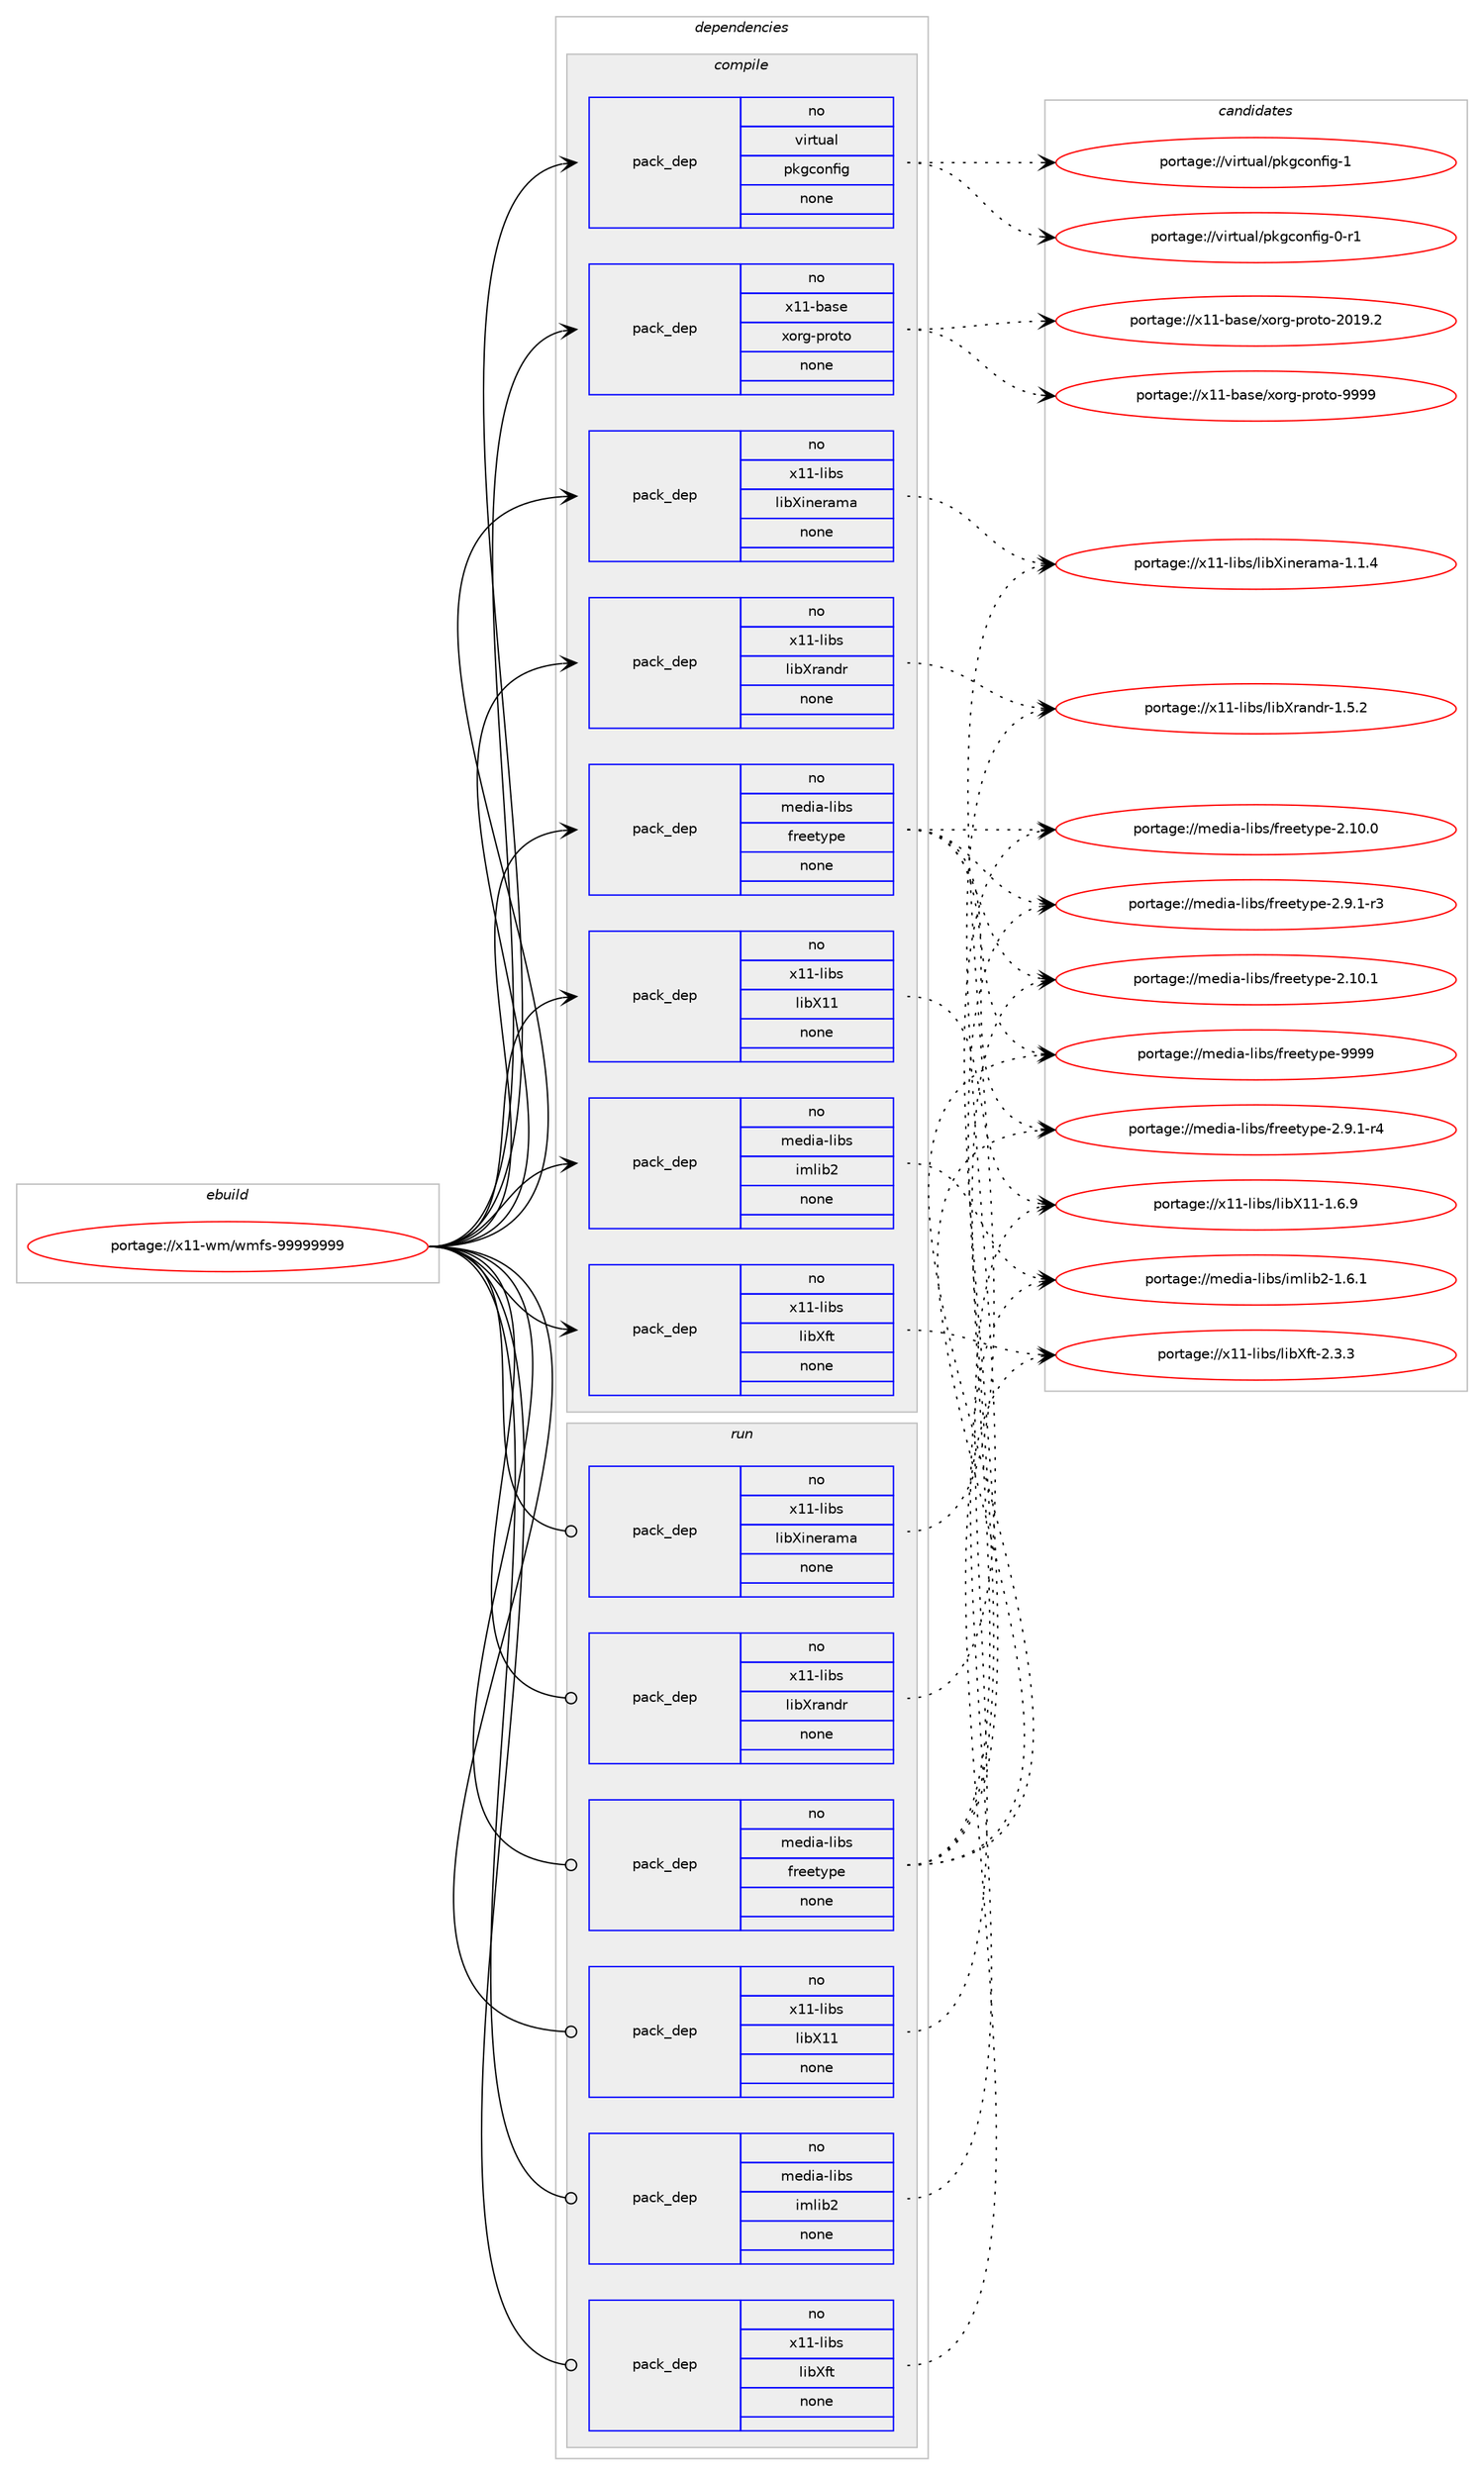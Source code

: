 digraph prolog {

# *************
# Graph options
# *************

newrank=true;
concentrate=true;
compound=true;
graph [rankdir=LR,fontname=Helvetica,fontsize=10,ranksep=1.5];#, ranksep=2.5, nodesep=0.2];
edge  [arrowhead=vee];
node  [fontname=Helvetica,fontsize=10];

# **********
# The ebuild
# **********

subgraph cluster_leftcol {
color=gray;
rank=same;
label=<<i>ebuild</i>>;
id [label="portage://x11-wm/wmfs-99999999", color=red, width=4, href="../x11-wm/wmfs-99999999.svg"];
}

# ****************
# The dependencies
# ****************

subgraph cluster_midcol {
color=gray;
label=<<i>dependencies</i>>;
subgraph cluster_compile {
fillcolor="#eeeeee";
style=filled;
label=<<i>compile</i>>;
subgraph pack2072 {
dependency2495 [label=<<TABLE BORDER="0" CELLBORDER="1" CELLSPACING="0" CELLPADDING="4" WIDTH="220"><TR><TD ROWSPAN="6" CELLPADDING="30">pack_dep</TD></TR><TR><TD WIDTH="110">no</TD></TR><TR><TD>media-libs</TD></TR><TR><TD>freetype</TD></TR><TR><TD>none</TD></TR><TR><TD></TD></TR></TABLE>>, shape=none, color=blue];
}
id:e -> dependency2495:w [weight=20,style="solid",arrowhead="vee"];
subgraph pack2073 {
dependency2496 [label=<<TABLE BORDER="0" CELLBORDER="1" CELLSPACING="0" CELLPADDING="4" WIDTH="220"><TR><TD ROWSPAN="6" CELLPADDING="30">pack_dep</TD></TR><TR><TD WIDTH="110">no</TD></TR><TR><TD>media-libs</TD></TR><TR><TD>imlib2</TD></TR><TR><TD>none</TD></TR><TR><TD></TD></TR></TABLE>>, shape=none, color=blue];
}
id:e -> dependency2496:w [weight=20,style="solid",arrowhead="vee"];
subgraph pack2074 {
dependency2497 [label=<<TABLE BORDER="0" CELLBORDER="1" CELLSPACING="0" CELLPADDING="4" WIDTH="220"><TR><TD ROWSPAN="6" CELLPADDING="30">pack_dep</TD></TR><TR><TD WIDTH="110">no</TD></TR><TR><TD>virtual</TD></TR><TR><TD>pkgconfig</TD></TR><TR><TD>none</TD></TR><TR><TD></TD></TR></TABLE>>, shape=none, color=blue];
}
id:e -> dependency2497:w [weight=20,style="solid",arrowhead="vee"];
subgraph pack2075 {
dependency2498 [label=<<TABLE BORDER="0" CELLBORDER="1" CELLSPACING="0" CELLPADDING="4" WIDTH="220"><TR><TD ROWSPAN="6" CELLPADDING="30">pack_dep</TD></TR><TR><TD WIDTH="110">no</TD></TR><TR><TD>x11-base</TD></TR><TR><TD>xorg-proto</TD></TR><TR><TD>none</TD></TR><TR><TD></TD></TR></TABLE>>, shape=none, color=blue];
}
id:e -> dependency2498:w [weight=20,style="solid",arrowhead="vee"];
subgraph pack2076 {
dependency2499 [label=<<TABLE BORDER="0" CELLBORDER="1" CELLSPACING="0" CELLPADDING="4" WIDTH="220"><TR><TD ROWSPAN="6" CELLPADDING="30">pack_dep</TD></TR><TR><TD WIDTH="110">no</TD></TR><TR><TD>x11-libs</TD></TR><TR><TD>libX11</TD></TR><TR><TD>none</TD></TR><TR><TD></TD></TR></TABLE>>, shape=none, color=blue];
}
id:e -> dependency2499:w [weight=20,style="solid",arrowhead="vee"];
subgraph pack2077 {
dependency2500 [label=<<TABLE BORDER="0" CELLBORDER="1" CELLSPACING="0" CELLPADDING="4" WIDTH="220"><TR><TD ROWSPAN="6" CELLPADDING="30">pack_dep</TD></TR><TR><TD WIDTH="110">no</TD></TR><TR><TD>x11-libs</TD></TR><TR><TD>libXft</TD></TR><TR><TD>none</TD></TR><TR><TD></TD></TR></TABLE>>, shape=none, color=blue];
}
id:e -> dependency2500:w [weight=20,style="solid",arrowhead="vee"];
subgraph pack2078 {
dependency2501 [label=<<TABLE BORDER="0" CELLBORDER="1" CELLSPACING="0" CELLPADDING="4" WIDTH="220"><TR><TD ROWSPAN="6" CELLPADDING="30">pack_dep</TD></TR><TR><TD WIDTH="110">no</TD></TR><TR><TD>x11-libs</TD></TR><TR><TD>libXinerama</TD></TR><TR><TD>none</TD></TR><TR><TD></TD></TR></TABLE>>, shape=none, color=blue];
}
id:e -> dependency2501:w [weight=20,style="solid",arrowhead="vee"];
subgraph pack2079 {
dependency2502 [label=<<TABLE BORDER="0" CELLBORDER="1" CELLSPACING="0" CELLPADDING="4" WIDTH="220"><TR><TD ROWSPAN="6" CELLPADDING="30">pack_dep</TD></TR><TR><TD WIDTH="110">no</TD></TR><TR><TD>x11-libs</TD></TR><TR><TD>libXrandr</TD></TR><TR><TD>none</TD></TR><TR><TD></TD></TR></TABLE>>, shape=none, color=blue];
}
id:e -> dependency2502:w [weight=20,style="solid",arrowhead="vee"];
}
subgraph cluster_compileandrun {
fillcolor="#eeeeee";
style=filled;
label=<<i>compile and run</i>>;
}
subgraph cluster_run {
fillcolor="#eeeeee";
style=filled;
label=<<i>run</i>>;
subgraph pack2080 {
dependency2503 [label=<<TABLE BORDER="0" CELLBORDER="1" CELLSPACING="0" CELLPADDING="4" WIDTH="220"><TR><TD ROWSPAN="6" CELLPADDING="30">pack_dep</TD></TR><TR><TD WIDTH="110">no</TD></TR><TR><TD>media-libs</TD></TR><TR><TD>freetype</TD></TR><TR><TD>none</TD></TR><TR><TD></TD></TR></TABLE>>, shape=none, color=blue];
}
id:e -> dependency2503:w [weight=20,style="solid",arrowhead="odot"];
subgraph pack2081 {
dependency2504 [label=<<TABLE BORDER="0" CELLBORDER="1" CELLSPACING="0" CELLPADDING="4" WIDTH="220"><TR><TD ROWSPAN="6" CELLPADDING="30">pack_dep</TD></TR><TR><TD WIDTH="110">no</TD></TR><TR><TD>media-libs</TD></TR><TR><TD>imlib2</TD></TR><TR><TD>none</TD></TR><TR><TD></TD></TR></TABLE>>, shape=none, color=blue];
}
id:e -> dependency2504:w [weight=20,style="solid",arrowhead="odot"];
subgraph pack2082 {
dependency2505 [label=<<TABLE BORDER="0" CELLBORDER="1" CELLSPACING="0" CELLPADDING="4" WIDTH="220"><TR><TD ROWSPAN="6" CELLPADDING="30">pack_dep</TD></TR><TR><TD WIDTH="110">no</TD></TR><TR><TD>x11-libs</TD></TR><TR><TD>libX11</TD></TR><TR><TD>none</TD></TR><TR><TD></TD></TR></TABLE>>, shape=none, color=blue];
}
id:e -> dependency2505:w [weight=20,style="solid",arrowhead="odot"];
subgraph pack2083 {
dependency2506 [label=<<TABLE BORDER="0" CELLBORDER="1" CELLSPACING="0" CELLPADDING="4" WIDTH="220"><TR><TD ROWSPAN="6" CELLPADDING="30">pack_dep</TD></TR><TR><TD WIDTH="110">no</TD></TR><TR><TD>x11-libs</TD></TR><TR><TD>libXft</TD></TR><TR><TD>none</TD></TR><TR><TD></TD></TR></TABLE>>, shape=none, color=blue];
}
id:e -> dependency2506:w [weight=20,style="solid",arrowhead="odot"];
subgraph pack2084 {
dependency2507 [label=<<TABLE BORDER="0" CELLBORDER="1" CELLSPACING="0" CELLPADDING="4" WIDTH="220"><TR><TD ROWSPAN="6" CELLPADDING="30">pack_dep</TD></TR><TR><TD WIDTH="110">no</TD></TR><TR><TD>x11-libs</TD></TR><TR><TD>libXinerama</TD></TR><TR><TD>none</TD></TR><TR><TD></TD></TR></TABLE>>, shape=none, color=blue];
}
id:e -> dependency2507:w [weight=20,style="solid",arrowhead="odot"];
subgraph pack2085 {
dependency2508 [label=<<TABLE BORDER="0" CELLBORDER="1" CELLSPACING="0" CELLPADDING="4" WIDTH="220"><TR><TD ROWSPAN="6" CELLPADDING="30">pack_dep</TD></TR><TR><TD WIDTH="110">no</TD></TR><TR><TD>x11-libs</TD></TR><TR><TD>libXrandr</TD></TR><TR><TD>none</TD></TR><TR><TD></TD></TR></TABLE>>, shape=none, color=blue];
}
id:e -> dependency2508:w [weight=20,style="solid",arrowhead="odot"];
}
}

# **************
# The candidates
# **************

subgraph cluster_choices {
rank=same;
color=gray;
label=<<i>candidates</i>>;

subgraph choice2072 {
color=black;
nodesep=1;
choice109101100105974510810598115471021141011011161211121014557575757 [label="portage://media-libs/freetype-9999", color=red, width=4,href="../media-libs/freetype-9999.svg"];
choice109101100105974510810598115471021141011011161211121014550465746494511452 [label="portage://media-libs/freetype-2.9.1-r4", color=red, width=4,href="../media-libs/freetype-2.9.1-r4.svg"];
choice109101100105974510810598115471021141011011161211121014550465746494511451 [label="portage://media-libs/freetype-2.9.1-r3", color=red, width=4,href="../media-libs/freetype-2.9.1-r3.svg"];
choice1091011001059745108105981154710211410110111612111210145504649484649 [label="portage://media-libs/freetype-2.10.1", color=red, width=4,href="../media-libs/freetype-2.10.1.svg"];
choice1091011001059745108105981154710211410110111612111210145504649484648 [label="portage://media-libs/freetype-2.10.0", color=red, width=4,href="../media-libs/freetype-2.10.0.svg"];
dependency2495:e -> choice109101100105974510810598115471021141011011161211121014557575757:w [style=dotted,weight="100"];
dependency2495:e -> choice109101100105974510810598115471021141011011161211121014550465746494511452:w [style=dotted,weight="100"];
dependency2495:e -> choice109101100105974510810598115471021141011011161211121014550465746494511451:w [style=dotted,weight="100"];
dependency2495:e -> choice1091011001059745108105981154710211410110111612111210145504649484649:w [style=dotted,weight="100"];
dependency2495:e -> choice1091011001059745108105981154710211410110111612111210145504649484648:w [style=dotted,weight="100"];
}
subgraph choice2073 {
color=black;
nodesep=1;
choice109101100105974510810598115471051091081059850454946544649 [label="portage://media-libs/imlib2-1.6.1", color=red, width=4,href="../media-libs/imlib2-1.6.1.svg"];
dependency2496:e -> choice109101100105974510810598115471051091081059850454946544649:w [style=dotted,weight="100"];
}
subgraph choice2074 {
color=black;
nodesep=1;
choice1181051141161179710847112107103991111101021051034549 [label="portage://virtual/pkgconfig-1", color=red, width=4,href="../virtual/pkgconfig-1.svg"];
choice11810511411611797108471121071039911111010210510345484511449 [label="portage://virtual/pkgconfig-0-r1", color=red, width=4,href="../virtual/pkgconfig-0-r1.svg"];
dependency2497:e -> choice1181051141161179710847112107103991111101021051034549:w [style=dotted,weight="100"];
dependency2497:e -> choice11810511411611797108471121071039911111010210510345484511449:w [style=dotted,weight="100"];
}
subgraph choice2075 {
color=black;
nodesep=1;
choice120494945989711510147120111114103451121141111161114557575757 [label="portage://x11-base/xorg-proto-9999", color=red, width=4,href="../x11-base/xorg-proto-9999.svg"];
choice1204949459897115101471201111141034511211411111611145504849574650 [label="portage://x11-base/xorg-proto-2019.2", color=red, width=4,href="../x11-base/xorg-proto-2019.2.svg"];
dependency2498:e -> choice120494945989711510147120111114103451121141111161114557575757:w [style=dotted,weight="100"];
dependency2498:e -> choice1204949459897115101471201111141034511211411111611145504849574650:w [style=dotted,weight="100"];
}
subgraph choice2076 {
color=black;
nodesep=1;
choice120494945108105981154710810598884949454946544657 [label="portage://x11-libs/libX11-1.6.9", color=red, width=4,href="../x11-libs/libX11-1.6.9.svg"];
dependency2499:e -> choice120494945108105981154710810598884949454946544657:w [style=dotted,weight="100"];
}
subgraph choice2077 {
color=black;
nodesep=1;
choice12049494510810598115471081059888102116455046514651 [label="portage://x11-libs/libXft-2.3.3", color=red, width=4,href="../x11-libs/libXft-2.3.3.svg"];
dependency2500:e -> choice12049494510810598115471081059888102116455046514651:w [style=dotted,weight="100"];
}
subgraph choice2078 {
color=black;
nodesep=1;
choice120494945108105981154710810598881051101011149710997454946494652 [label="portage://x11-libs/libXinerama-1.1.4", color=red, width=4,href="../x11-libs/libXinerama-1.1.4.svg"];
dependency2501:e -> choice120494945108105981154710810598881051101011149710997454946494652:w [style=dotted,weight="100"];
}
subgraph choice2079 {
color=black;
nodesep=1;
choice1204949451081059811547108105988811497110100114454946534650 [label="portage://x11-libs/libXrandr-1.5.2", color=red, width=4,href="../x11-libs/libXrandr-1.5.2.svg"];
dependency2502:e -> choice1204949451081059811547108105988811497110100114454946534650:w [style=dotted,weight="100"];
}
subgraph choice2080 {
color=black;
nodesep=1;
choice109101100105974510810598115471021141011011161211121014557575757 [label="portage://media-libs/freetype-9999", color=red, width=4,href="../media-libs/freetype-9999.svg"];
choice109101100105974510810598115471021141011011161211121014550465746494511452 [label="portage://media-libs/freetype-2.9.1-r4", color=red, width=4,href="../media-libs/freetype-2.9.1-r4.svg"];
choice109101100105974510810598115471021141011011161211121014550465746494511451 [label="portage://media-libs/freetype-2.9.1-r3", color=red, width=4,href="../media-libs/freetype-2.9.1-r3.svg"];
choice1091011001059745108105981154710211410110111612111210145504649484649 [label="portage://media-libs/freetype-2.10.1", color=red, width=4,href="../media-libs/freetype-2.10.1.svg"];
choice1091011001059745108105981154710211410110111612111210145504649484648 [label="portage://media-libs/freetype-2.10.0", color=red, width=4,href="../media-libs/freetype-2.10.0.svg"];
dependency2503:e -> choice109101100105974510810598115471021141011011161211121014557575757:w [style=dotted,weight="100"];
dependency2503:e -> choice109101100105974510810598115471021141011011161211121014550465746494511452:w [style=dotted,weight="100"];
dependency2503:e -> choice109101100105974510810598115471021141011011161211121014550465746494511451:w [style=dotted,weight="100"];
dependency2503:e -> choice1091011001059745108105981154710211410110111612111210145504649484649:w [style=dotted,weight="100"];
dependency2503:e -> choice1091011001059745108105981154710211410110111612111210145504649484648:w [style=dotted,weight="100"];
}
subgraph choice2081 {
color=black;
nodesep=1;
choice109101100105974510810598115471051091081059850454946544649 [label="portage://media-libs/imlib2-1.6.1", color=red, width=4,href="../media-libs/imlib2-1.6.1.svg"];
dependency2504:e -> choice109101100105974510810598115471051091081059850454946544649:w [style=dotted,weight="100"];
}
subgraph choice2082 {
color=black;
nodesep=1;
choice120494945108105981154710810598884949454946544657 [label="portage://x11-libs/libX11-1.6.9", color=red, width=4,href="../x11-libs/libX11-1.6.9.svg"];
dependency2505:e -> choice120494945108105981154710810598884949454946544657:w [style=dotted,weight="100"];
}
subgraph choice2083 {
color=black;
nodesep=1;
choice12049494510810598115471081059888102116455046514651 [label="portage://x11-libs/libXft-2.3.3", color=red, width=4,href="../x11-libs/libXft-2.3.3.svg"];
dependency2506:e -> choice12049494510810598115471081059888102116455046514651:w [style=dotted,weight="100"];
}
subgraph choice2084 {
color=black;
nodesep=1;
choice120494945108105981154710810598881051101011149710997454946494652 [label="portage://x11-libs/libXinerama-1.1.4", color=red, width=4,href="../x11-libs/libXinerama-1.1.4.svg"];
dependency2507:e -> choice120494945108105981154710810598881051101011149710997454946494652:w [style=dotted,weight="100"];
}
subgraph choice2085 {
color=black;
nodesep=1;
choice1204949451081059811547108105988811497110100114454946534650 [label="portage://x11-libs/libXrandr-1.5.2", color=red, width=4,href="../x11-libs/libXrandr-1.5.2.svg"];
dependency2508:e -> choice1204949451081059811547108105988811497110100114454946534650:w [style=dotted,weight="100"];
}
}

}
